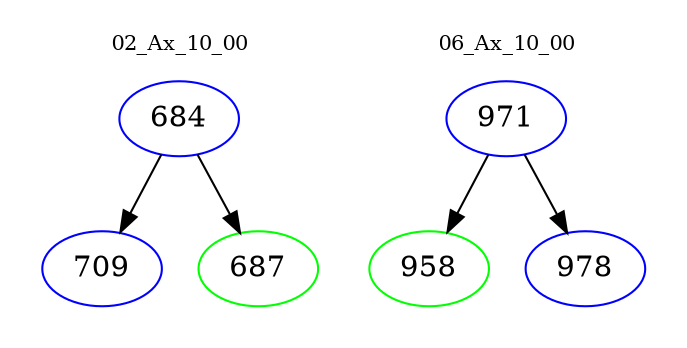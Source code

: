 digraph{
subgraph cluster_0 {
color = white
label = "02_Ax_10_00";
fontsize=10;
T0_684 [label="684", color="blue"]
T0_684 -> T0_709 [color="black"]
T0_709 [label="709", color="blue"]
T0_684 -> T0_687 [color="black"]
T0_687 [label="687", color="green"]
}
subgraph cluster_1 {
color = white
label = "06_Ax_10_00";
fontsize=10;
T1_971 [label="971", color="blue"]
T1_971 -> T1_958 [color="black"]
T1_958 [label="958", color="green"]
T1_971 -> T1_978 [color="black"]
T1_978 [label="978", color="blue"]
}
}
